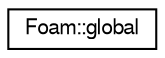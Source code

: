 digraph "Graphical Class Hierarchy"
{
  edge [fontname="FreeSans",fontsize="10",labelfontname="FreeSans",labelfontsize="10"];
  node [fontname="FreeSans",fontsize="10",shape=record];
  rankdir="LR";
  Node1 [label="Foam::global",height=0.2,width=0.4,color="black", fillcolor="white", style="filled",URL="$classFoam_1_1global.html"];
}

